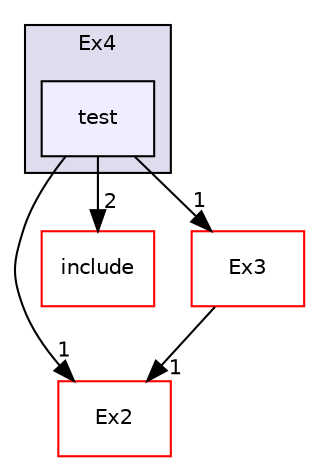 digraph "/home/travis/build/AliceO2Group/AliceO2/Examples/Ex4/test" {
  bgcolor=transparent;
  compound=true
  node [ fontsize="10", fontname="Helvetica"];
  edge [ labelfontsize="10", labelfontname="Helvetica"];
  subgraph clusterdir_ea1c2409bec89057a2ca816ce631bb9c {
    graph [ bgcolor="#ddddee", pencolor="black", label="Ex4" fontname="Helvetica", fontsize="10", URL="dir_ea1c2409bec89057a2ca816ce631bb9c.html"]
  dir_dc2b6b19fd8868975b9f8054bd88c22f [shape=box, label="test", style="filled", fillcolor="#eeeeff", pencolor="black", URL="dir_dc2b6b19fd8868975b9f8054bd88c22f.html"];
  }
  dir_796c6520f78513947d27220245881da4 [shape=box label="Ex2" color="red" URL="dir_796c6520f78513947d27220245881da4.html"];
  dir_31d92464da447c2fc071b66ae2f7dc9e [shape=box label="include" color="red" URL="dir_31d92464da447c2fc071b66ae2f7dc9e.html"];
  dir_85570e636746d5649ccd8168aece12f6 [shape=box label="Ex3" color="red" URL="dir_85570e636746d5649ccd8168aece12f6.html"];
  dir_dc2b6b19fd8868975b9f8054bd88c22f->dir_796c6520f78513947d27220245881da4 [headlabel="1", labeldistance=1.5 headhref="dir_000717_000702.html"];
  dir_dc2b6b19fd8868975b9f8054bd88c22f->dir_31d92464da447c2fc071b66ae2f7dc9e [headlabel="2", labeldistance=1.5 headhref="dir_000717_000709.html"];
  dir_dc2b6b19fd8868975b9f8054bd88c22f->dir_85570e636746d5649ccd8168aece12f6 [headlabel="1", labeldistance=1.5 headhref="dir_000717_000705.html"];
  dir_85570e636746d5649ccd8168aece12f6->dir_796c6520f78513947d27220245881da4 [headlabel="1", labeldistance=1.5 headhref="dir_000705_000702.html"];
}
